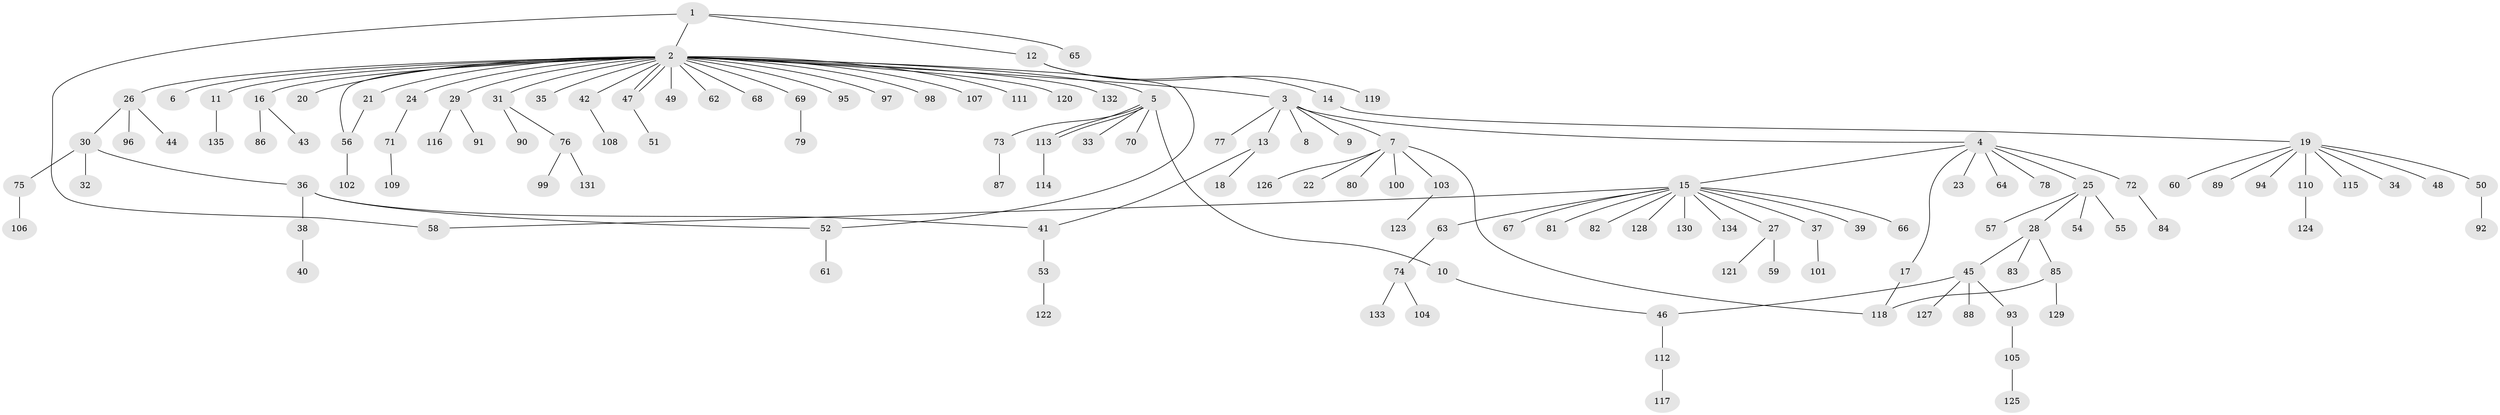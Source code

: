 // coarse degree distribution, {3: 0.08, 33: 0.01, 8: 0.03, 1: 0.68, 6: 0.01, 12: 0.01, 2: 0.14, 7: 0.01, 4: 0.03}
// Generated by graph-tools (version 1.1) at 2025/51/02/27/25 19:51:58]
// undirected, 135 vertices, 143 edges
graph export_dot {
graph [start="1"]
  node [color=gray90,style=filled];
  1;
  2;
  3;
  4;
  5;
  6;
  7;
  8;
  9;
  10;
  11;
  12;
  13;
  14;
  15;
  16;
  17;
  18;
  19;
  20;
  21;
  22;
  23;
  24;
  25;
  26;
  27;
  28;
  29;
  30;
  31;
  32;
  33;
  34;
  35;
  36;
  37;
  38;
  39;
  40;
  41;
  42;
  43;
  44;
  45;
  46;
  47;
  48;
  49;
  50;
  51;
  52;
  53;
  54;
  55;
  56;
  57;
  58;
  59;
  60;
  61;
  62;
  63;
  64;
  65;
  66;
  67;
  68;
  69;
  70;
  71;
  72;
  73;
  74;
  75;
  76;
  77;
  78;
  79;
  80;
  81;
  82;
  83;
  84;
  85;
  86;
  87;
  88;
  89;
  90;
  91;
  92;
  93;
  94;
  95;
  96;
  97;
  98;
  99;
  100;
  101;
  102;
  103;
  104;
  105;
  106;
  107;
  108;
  109;
  110;
  111;
  112;
  113;
  114;
  115;
  116;
  117;
  118;
  119;
  120;
  121;
  122;
  123;
  124;
  125;
  126;
  127;
  128;
  129;
  130;
  131;
  132;
  133;
  134;
  135;
  1 -- 2;
  1 -- 12;
  1 -- 58;
  1 -- 65;
  2 -- 3;
  2 -- 5;
  2 -- 6;
  2 -- 11;
  2 -- 16;
  2 -- 20;
  2 -- 21;
  2 -- 24;
  2 -- 26;
  2 -- 29;
  2 -- 31;
  2 -- 35;
  2 -- 42;
  2 -- 47;
  2 -- 47;
  2 -- 49;
  2 -- 52;
  2 -- 56;
  2 -- 62;
  2 -- 68;
  2 -- 69;
  2 -- 95;
  2 -- 97;
  2 -- 98;
  2 -- 107;
  2 -- 111;
  2 -- 120;
  2 -- 132;
  3 -- 4;
  3 -- 7;
  3 -- 8;
  3 -- 9;
  3 -- 13;
  3 -- 77;
  4 -- 15;
  4 -- 17;
  4 -- 23;
  4 -- 25;
  4 -- 64;
  4 -- 72;
  4 -- 78;
  5 -- 10;
  5 -- 33;
  5 -- 70;
  5 -- 73;
  5 -- 113;
  5 -- 113;
  7 -- 22;
  7 -- 80;
  7 -- 100;
  7 -- 103;
  7 -- 118;
  7 -- 126;
  10 -- 46;
  11 -- 135;
  12 -- 14;
  12 -- 119;
  13 -- 18;
  13 -- 41;
  14 -- 19;
  15 -- 27;
  15 -- 37;
  15 -- 39;
  15 -- 58;
  15 -- 63;
  15 -- 66;
  15 -- 67;
  15 -- 81;
  15 -- 82;
  15 -- 128;
  15 -- 130;
  15 -- 134;
  16 -- 43;
  16 -- 86;
  17 -- 118;
  19 -- 34;
  19 -- 48;
  19 -- 50;
  19 -- 60;
  19 -- 89;
  19 -- 94;
  19 -- 110;
  19 -- 115;
  21 -- 56;
  24 -- 71;
  25 -- 28;
  25 -- 54;
  25 -- 55;
  25 -- 57;
  26 -- 30;
  26 -- 44;
  26 -- 96;
  27 -- 59;
  27 -- 121;
  28 -- 45;
  28 -- 83;
  28 -- 85;
  29 -- 91;
  29 -- 116;
  30 -- 32;
  30 -- 36;
  30 -- 75;
  31 -- 76;
  31 -- 90;
  36 -- 38;
  36 -- 41;
  36 -- 52;
  37 -- 101;
  38 -- 40;
  41 -- 53;
  42 -- 108;
  45 -- 46;
  45 -- 88;
  45 -- 93;
  45 -- 127;
  46 -- 112;
  47 -- 51;
  50 -- 92;
  52 -- 61;
  53 -- 122;
  56 -- 102;
  63 -- 74;
  69 -- 79;
  71 -- 109;
  72 -- 84;
  73 -- 87;
  74 -- 104;
  74 -- 133;
  75 -- 106;
  76 -- 99;
  76 -- 131;
  85 -- 118;
  85 -- 129;
  93 -- 105;
  103 -- 123;
  105 -- 125;
  110 -- 124;
  112 -- 117;
  113 -- 114;
}
